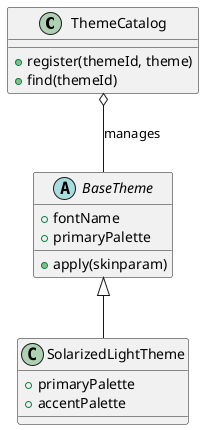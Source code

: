 @startuml
class ThemeCatalog {
  +register(themeId, theme)
  +find(themeId)
}

abstract class BaseTheme {
  +apply(skinparam)
  +fontName
  +primaryPalette
}

class SolarizedLightTheme {
  +primaryPalette
  +accentPalette
}

BaseTheme <|-- SolarizedLightTheme
ThemeCatalog o-- BaseTheme : manages
@enduml
